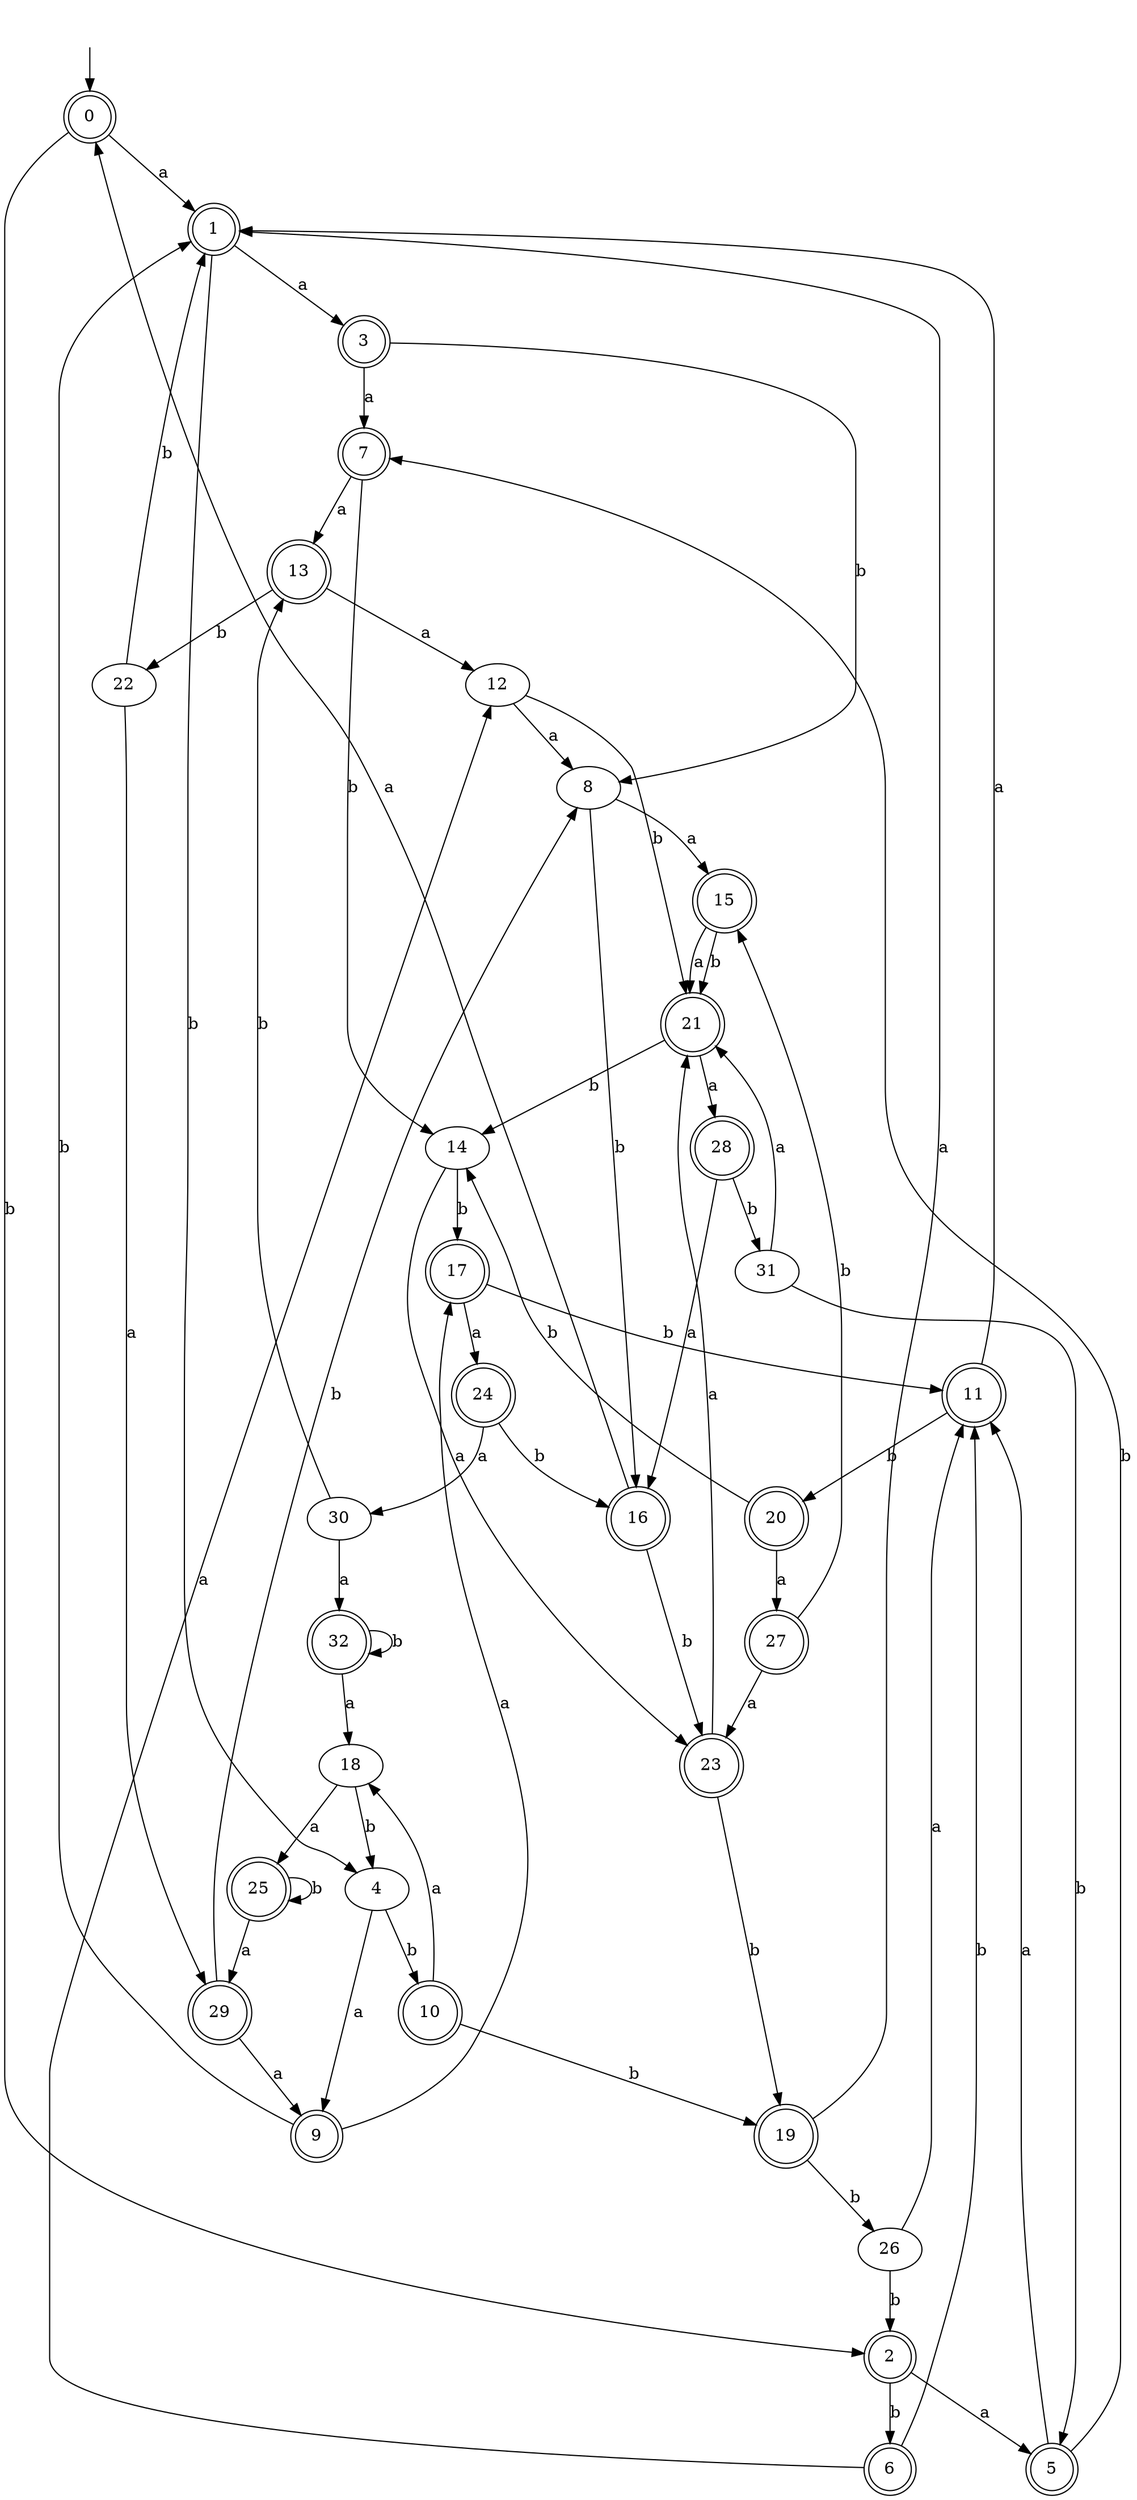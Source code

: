 digraph RandomDFA {
  __start0 [label="", shape=none];
  __start0 -> 0 [label=""];
  0 [shape=circle] [shape=doublecircle]
  0 -> 1 [label="a"]
  0 -> 2 [label="b"]
  1 [shape=doublecircle]
  1 -> 3 [label="a"]
  1 -> 4 [label="b"]
  2 [shape=doublecircle]
  2 -> 5 [label="a"]
  2 -> 6 [label="b"]
  3 [shape=doublecircle]
  3 -> 7 [label="a"]
  3 -> 8 [label="b"]
  4
  4 -> 9 [label="a"]
  4 -> 10 [label="b"]
  5 [shape=doublecircle]
  5 -> 11 [label="a"]
  5 -> 7 [label="b"]
  6 [shape=doublecircle]
  6 -> 12 [label="a"]
  6 -> 11 [label="b"]
  7 [shape=doublecircle]
  7 -> 13 [label="a"]
  7 -> 14 [label="b"]
  8
  8 -> 15 [label="a"]
  8 -> 16 [label="b"]
  9 [shape=doublecircle]
  9 -> 17 [label="a"]
  9 -> 1 [label="b"]
  10 [shape=doublecircle]
  10 -> 18 [label="a"]
  10 -> 19 [label="b"]
  11 [shape=doublecircle]
  11 -> 1 [label="a"]
  11 -> 20 [label="b"]
  12
  12 -> 8 [label="a"]
  12 -> 21 [label="b"]
  13 [shape=doublecircle]
  13 -> 12 [label="a"]
  13 -> 22 [label="b"]
  14
  14 -> 23 [label="a"]
  14 -> 17 [label="b"]
  15 [shape=doublecircle]
  15 -> 21 [label="a"]
  15 -> 21 [label="b"]
  16 [shape=doublecircle]
  16 -> 0 [label="a"]
  16 -> 23 [label="b"]
  17 [shape=doublecircle]
  17 -> 24 [label="a"]
  17 -> 11 [label="b"]
  18
  18 -> 25 [label="a"]
  18 -> 4 [label="b"]
  19 [shape=doublecircle]
  19 -> 1 [label="a"]
  19 -> 26 [label="b"]
  20 [shape=doublecircle]
  20 -> 27 [label="a"]
  20 -> 14 [label="b"]
  21 [shape=doublecircle]
  21 -> 28 [label="a"]
  21 -> 14 [label="b"]
  22
  22 -> 29 [label="a"]
  22 -> 1 [label="b"]
  23 [shape=doublecircle]
  23 -> 21 [label="a"]
  23 -> 19 [label="b"]
  24 [shape=doublecircle]
  24 -> 30 [label="a"]
  24 -> 16 [label="b"]
  25 [shape=doublecircle]
  25 -> 29 [label="a"]
  25 -> 25 [label="b"]
  26
  26 -> 11 [label="a"]
  26 -> 2 [label="b"]
  27 [shape=doublecircle]
  27 -> 23 [label="a"]
  27 -> 15 [label="b"]
  28 [shape=doublecircle]
  28 -> 16 [label="a"]
  28 -> 31 [label="b"]
  29 [shape=doublecircle]
  29 -> 9 [label="a"]
  29 -> 8 [label="b"]
  30
  30 -> 32 [label="a"]
  30 -> 13 [label="b"]
  31
  31 -> 21 [label="a"]
  31 -> 5 [label="b"]
  32 [shape=doublecircle]
  32 -> 18 [label="a"]
  32 -> 32 [label="b"]
}
